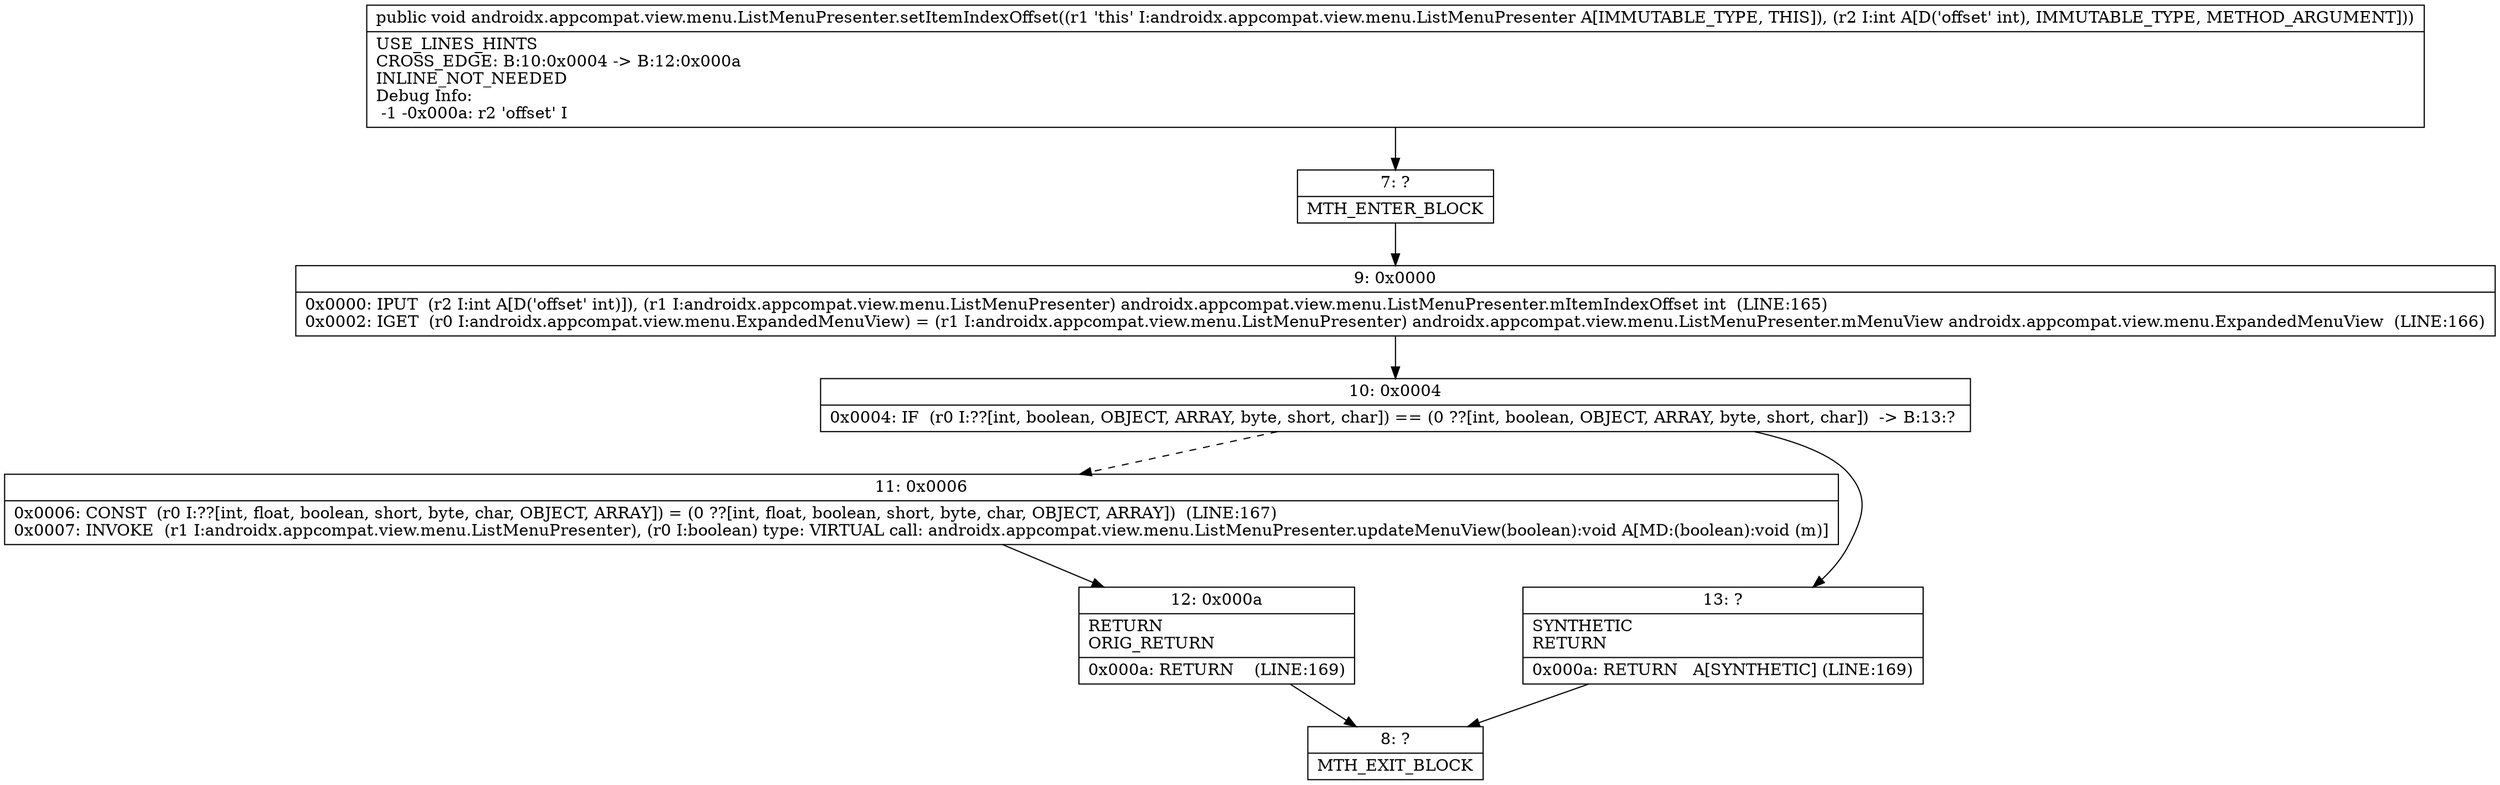 digraph "CFG forandroidx.appcompat.view.menu.ListMenuPresenter.setItemIndexOffset(I)V" {
Node_7 [shape=record,label="{7\:\ ?|MTH_ENTER_BLOCK\l}"];
Node_9 [shape=record,label="{9\:\ 0x0000|0x0000: IPUT  (r2 I:int A[D('offset' int)]), (r1 I:androidx.appcompat.view.menu.ListMenuPresenter) androidx.appcompat.view.menu.ListMenuPresenter.mItemIndexOffset int  (LINE:165)\l0x0002: IGET  (r0 I:androidx.appcompat.view.menu.ExpandedMenuView) = (r1 I:androidx.appcompat.view.menu.ListMenuPresenter) androidx.appcompat.view.menu.ListMenuPresenter.mMenuView androidx.appcompat.view.menu.ExpandedMenuView  (LINE:166)\l}"];
Node_10 [shape=record,label="{10\:\ 0x0004|0x0004: IF  (r0 I:??[int, boolean, OBJECT, ARRAY, byte, short, char]) == (0 ??[int, boolean, OBJECT, ARRAY, byte, short, char])  \-\> B:13:? \l}"];
Node_11 [shape=record,label="{11\:\ 0x0006|0x0006: CONST  (r0 I:??[int, float, boolean, short, byte, char, OBJECT, ARRAY]) = (0 ??[int, float, boolean, short, byte, char, OBJECT, ARRAY])  (LINE:167)\l0x0007: INVOKE  (r1 I:androidx.appcompat.view.menu.ListMenuPresenter), (r0 I:boolean) type: VIRTUAL call: androidx.appcompat.view.menu.ListMenuPresenter.updateMenuView(boolean):void A[MD:(boolean):void (m)]\l}"];
Node_12 [shape=record,label="{12\:\ 0x000a|RETURN\lORIG_RETURN\l|0x000a: RETURN    (LINE:169)\l}"];
Node_8 [shape=record,label="{8\:\ ?|MTH_EXIT_BLOCK\l}"];
Node_13 [shape=record,label="{13\:\ ?|SYNTHETIC\lRETURN\l|0x000a: RETURN   A[SYNTHETIC] (LINE:169)\l}"];
MethodNode[shape=record,label="{public void androidx.appcompat.view.menu.ListMenuPresenter.setItemIndexOffset((r1 'this' I:androidx.appcompat.view.menu.ListMenuPresenter A[IMMUTABLE_TYPE, THIS]), (r2 I:int A[D('offset' int), IMMUTABLE_TYPE, METHOD_ARGUMENT]))  | USE_LINES_HINTS\lCROSS_EDGE: B:10:0x0004 \-\> B:12:0x000a\lINLINE_NOT_NEEDED\lDebug Info:\l  \-1 \-0x000a: r2 'offset' I\l}"];
MethodNode -> Node_7;Node_7 -> Node_9;
Node_9 -> Node_10;
Node_10 -> Node_11[style=dashed];
Node_10 -> Node_13;
Node_11 -> Node_12;
Node_12 -> Node_8;
Node_13 -> Node_8;
}

